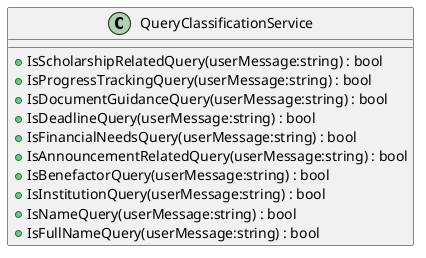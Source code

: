 @startuml
class QueryClassificationService {
    + IsScholarshipRelatedQuery(userMessage:string) : bool
    + IsProgressTrackingQuery(userMessage:string) : bool
    + IsDocumentGuidanceQuery(userMessage:string) : bool
    + IsDeadlineQuery(userMessage:string) : bool
    + IsFinancialNeedsQuery(userMessage:string) : bool
    + IsAnnouncementRelatedQuery(userMessage:string) : bool
    + IsBenefactorQuery(userMessage:string) : bool
    + IsInstitutionQuery(userMessage:string) : bool
    + IsNameQuery(userMessage:string) : bool
    + IsFullNameQuery(userMessage:string) : bool
}
@enduml
